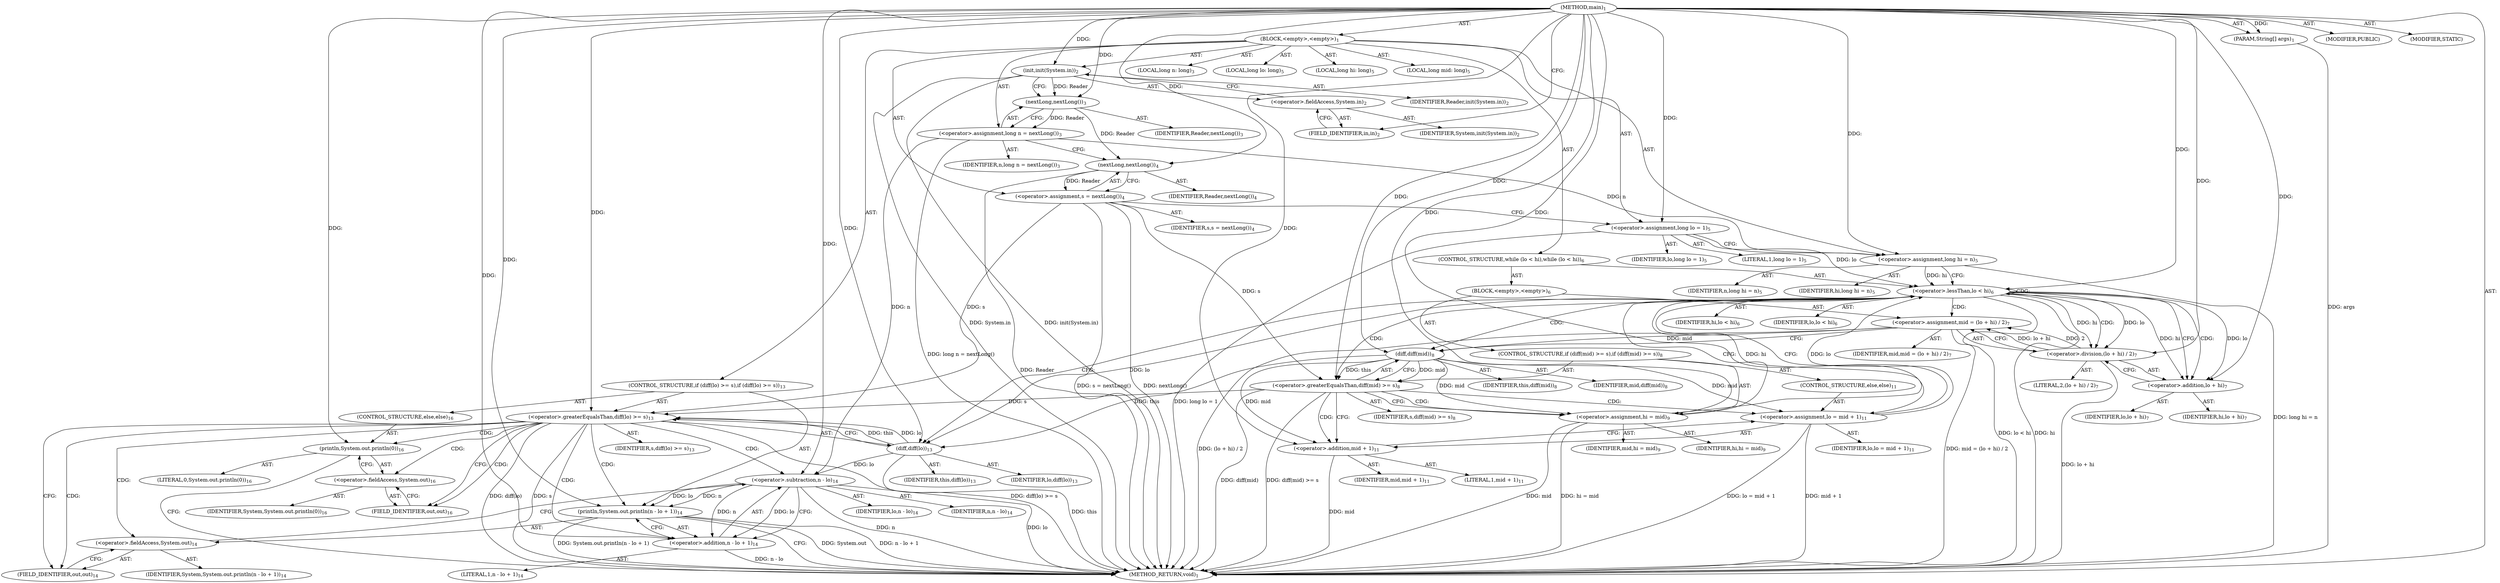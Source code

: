 digraph "main" {  
"17" [label = <(METHOD,main)<SUB>1</SUB>> ]
"18" [label = <(PARAM,String[] args)<SUB>1</SUB>> ]
"19" [label = <(BLOCK,&lt;empty&gt;,&lt;empty&gt;)<SUB>1</SUB>> ]
"20" [label = <(init,init(System.in))<SUB>2</SUB>> ]
"21" [label = <(IDENTIFIER,Reader,init(System.in))<SUB>2</SUB>> ]
"22" [label = <(&lt;operator&gt;.fieldAccess,System.in)<SUB>2</SUB>> ]
"23" [label = <(IDENTIFIER,System,init(System.in))<SUB>2</SUB>> ]
"24" [label = <(FIELD_IDENTIFIER,in,in)<SUB>2</SUB>> ]
"25" [label = <(LOCAL,long n: long)<SUB>3</SUB>> ]
"26" [label = <(&lt;operator&gt;.assignment,long n = nextLong())<SUB>3</SUB>> ]
"27" [label = <(IDENTIFIER,n,long n = nextLong())<SUB>3</SUB>> ]
"28" [label = <(nextLong,nextLong())<SUB>3</SUB>> ]
"29" [label = <(IDENTIFIER,Reader,nextLong())<SUB>3</SUB>> ]
"30" [label = <(&lt;operator&gt;.assignment,s = nextLong())<SUB>4</SUB>> ]
"31" [label = <(IDENTIFIER,s,s = nextLong())<SUB>4</SUB>> ]
"32" [label = <(nextLong,nextLong())<SUB>4</SUB>> ]
"33" [label = <(IDENTIFIER,Reader,nextLong())<SUB>4</SUB>> ]
"34" [label = <(LOCAL,long lo: long)<SUB>5</SUB>> ]
"35" [label = <(LOCAL,long hi: long)<SUB>5</SUB>> ]
"36" [label = <(LOCAL,long mid: long)<SUB>5</SUB>> ]
"37" [label = <(&lt;operator&gt;.assignment,long lo = 1)<SUB>5</SUB>> ]
"38" [label = <(IDENTIFIER,lo,long lo = 1)<SUB>5</SUB>> ]
"39" [label = <(LITERAL,1,long lo = 1)<SUB>5</SUB>> ]
"40" [label = <(&lt;operator&gt;.assignment,long hi = n)<SUB>5</SUB>> ]
"41" [label = <(IDENTIFIER,hi,long hi = n)<SUB>5</SUB>> ]
"42" [label = <(IDENTIFIER,n,long hi = n)<SUB>5</SUB>> ]
"43" [label = <(CONTROL_STRUCTURE,while (lo &lt; hi),while (lo &lt; hi))<SUB>6</SUB>> ]
"44" [label = <(&lt;operator&gt;.lessThan,lo &lt; hi)<SUB>6</SUB>> ]
"45" [label = <(IDENTIFIER,lo,lo &lt; hi)<SUB>6</SUB>> ]
"46" [label = <(IDENTIFIER,hi,lo &lt; hi)<SUB>6</SUB>> ]
"47" [label = <(BLOCK,&lt;empty&gt;,&lt;empty&gt;)<SUB>6</SUB>> ]
"48" [label = <(&lt;operator&gt;.assignment,mid = (lo + hi) / 2)<SUB>7</SUB>> ]
"49" [label = <(IDENTIFIER,mid,mid = (lo + hi) / 2)<SUB>7</SUB>> ]
"50" [label = <(&lt;operator&gt;.division,(lo + hi) / 2)<SUB>7</SUB>> ]
"51" [label = <(&lt;operator&gt;.addition,lo + hi)<SUB>7</SUB>> ]
"52" [label = <(IDENTIFIER,lo,lo + hi)<SUB>7</SUB>> ]
"53" [label = <(IDENTIFIER,hi,lo + hi)<SUB>7</SUB>> ]
"54" [label = <(LITERAL,2,(lo + hi) / 2)<SUB>7</SUB>> ]
"55" [label = <(CONTROL_STRUCTURE,if (diff(mid) &gt;= s),if (diff(mid) &gt;= s))<SUB>8</SUB>> ]
"56" [label = <(&lt;operator&gt;.greaterEqualsThan,diff(mid) &gt;= s)<SUB>8</SUB>> ]
"57" [label = <(diff,diff(mid))<SUB>8</SUB>> ]
"58" [label = <(IDENTIFIER,this,diff(mid))<SUB>8</SUB>> ]
"59" [label = <(IDENTIFIER,mid,diff(mid))<SUB>8</SUB>> ]
"60" [label = <(IDENTIFIER,s,diff(mid) &gt;= s)<SUB>8</SUB>> ]
"61" [label = <(&lt;operator&gt;.assignment,hi = mid)<SUB>9</SUB>> ]
"62" [label = <(IDENTIFIER,hi,hi = mid)<SUB>9</SUB>> ]
"63" [label = <(IDENTIFIER,mid,hi = mid)<SUB>9</SUB>> ]
"64" [label = <(CONTROL_STRUCTURE,else,else)<SUB>11</SUB>> ]
"65" [label = <(&lt;operator&gt;.assignment,lo = mid + 1)<SUB>11</SUB>> ]
"66" [label = <(IDENTIFIER,lo,lo = mid + 1)<SUB>11</SUB>> ]
"67" [label = <(&lt;operator&gt;.addition,mid + 1)<SUB>11</SUB>> ]
"68" [label = <(IDENTIFIER,mid,mid + 1)<SUB>11</SUB>> ]
"69" [label = <(LITERAL,1,mid + 1)<SUB>11</SUB>> ]
"70" [label = <(CONTROL_STRUCTURE,if (diff(lo) &gt;= s),if (diff(lo) &gt;= s))<SUB>13</SUB>> ]
"71" [label = <(&lt;operator&gt;.greaterEqualsThan,diff(lo) &gt;= s)<SUB>13</SUB>> ]
"72" [label = <(diff,diff(lo))<SUB>13</SUB>> ]
"73" [label = <(IDENTIFIER,this,diff(lo))<SUB>13</SUB>> ]
"74" [label = <(IDENTIFIER,lo,diff(lo))<SUB>13</SUB>> ]
"75" [label = <(IDENTIFIER,s,diff(lo) &gt;= s)<SUB>13</SUB>> ]
"76" [label = <(println,System.out.println(n - lo + 1))<SUB>14</SUB>> ]
"77" [label = <(&lt;operator&gt;.fieldAccess,System.out)<SUB>14</SUB>> ]
"78" [label = <(IDENTIFIER,System,System.out.println(n - lo + 1))<SUB>14</SUB>> ]
"79" [label = <(FIELD_IDENTIFIER,out,out)<SUB>14</SUB>> ]
"80" [label = <(&lt;operator&gt;.addition,n - lo + 1)<SUB>14</SUB>> ]
"81" [label = <(&lt;operator&gt;.subtraction,n - lo)<SUB>14</SUB>> ]
"82" [label = <(IDENTIFIER,n,n - lo)<SUB>14</SUB>> ]
"83" [label = <(IDENTIFIER,lo,n - lo)<SUB>14</SUB>> ]
"84" [label = <(LITERAL,1,n - lo + 1)<SUB>14</SUB>> ]
"85" [label = <(CONTROL_STRUCTURE,else,else)<SUB>16</SUB>> ]
"86" [label = <(println,System.out.println(0))<SUB>16</SUB>> ]
"87" [label = <(&lt;operator&gt;.fieldAccess,System.out)<SUB>16</SUB>> ]
"88" [label = <(IDENTIFIER,System,System.out.println(0))<SUB>16</SUB>> ]
"89" [label = <(FIELD_IDENTIFIER,out,out)<SUB>16</SUB>> ]
"90" [label = <(LITERAL,0,System.out.println(0))<SUB>16</SUB>> ]
"91" [label = <(MODIFIER,PUBLIC)> ]
"92" [label = <(MODIFIER,STATIC)> ]
"93" [label = <(METHOD_RETURN,void)<SUB>1</SUB>> ]
  "17" -> "18"  [ label = "AST: "] 
  "17" -> "19"  [ label = "AST: "] 
  "17" -> "91"  [ label = "AST: "] 
  "17" -> "92"  [ label = "AST: "] 
  "17" -> "93"  [ label = "AST: "] 
  "19" -> "20"  [ label = "AST: "] 
  "19" -> "25"  [ label = "AST: "] 
  "19" -> "26"  [ label = "AST: "] 
  "19" -> "30"  [ label = "AST: "] 
  "19" -> "34"  [ label = "AST: "] 
  "19" -> "35"  [ label = "AST: "] 
  "19" -> "36"  [ label = "AST: "] 
  "19" -> "37"  [ label = "AST: "] 
  "19" -> "40"  [ label = "AST: "] 
  "19" -> "43"  [ label = "AST: "] 
  "19" -> "70"  [ label = "AST: "] 
  "20" -> "21"  [ label = "AST: "] 
  "20" -> "22"  [ label = "AST: "] 
  "22" -> "23"  [ label = "AST: "] 
  "22" -> "24"  [ label = "AST: "] 
  "26" -> "27"  [ label = "AST: "] 
  "26" -> "28"  [ label = "AST: "] 
  "28" -> "29"  [ label = "AST: "] 
  "30" -> "31"  [ label = "AST: "] 
  "30" -> "32"  [ label = "AST: "] 
  "32" -> "33"  [ label = "AST: "] 
  "37" -> "38"  [ label = "AST: "] 
  "37" -> "39"  [ label = "AST: "] 
  "40" -> "41"  [ label = "AST: "] 
  "40" -> "42"  [ label = "AST: "] 
  "43" -> "44"  [ label = "AST: "] 
  "43" -> "47"  [ label = "AST: "] 
  "44" -> "45"  [ label = "AST: "] 
  "44" -> "46"  [ label = "AST: "] 
  "47" -> "48"  [ label = "AST: "] 
  "47" -> "55"  [ label = "AST: "] 
  "48" -> "49"  [ label = "AST: "] 
  "48" -> "50"  [ label = "AST: "] 
  "50" -> "51"  [ label = "AST: "] 
  "50" -> "54"  [ label = "AST: "] 
  "51" -> "52"  [ label = "AST: "] 
  "51" -> "53"  [ label = "AST: "] 
  "55" -> "56"  [ label = "AST: "] 
  "55" -> "61"  [ label = "AST: "] 
  "55" -> "64"  [ label = "AST: "] 
  "56" -> "57"  [ label = "AST: "] 
  "56" -> "60"  [ label = "AST: "] 
  "57" -> "58"  [ label = "AST: "] 
  "57" -> "59"  [ label = "AST: "] 
  "61" -> "62"  [ label = "AST: "] 
  "61" -> "63"  [ label = "AST: "] 
  "64" -> "65"  [ label = "AST: "] 
  "65" -> "66"  [ label = "AST: "] 
  "65" -> "67"  [ label = "AST: "] 
  "67" -> "68"  [ label = "AST: "] 
  "67" -> "69"  [ label = "AST: "] 
  "70" -> "71"  [ label = "AST: "] 
  "70" -> "76"  [ label = "AST: "] 
  "70" -> "85"  [ label = "AST: "] 
  "71" -> "72"  [ label = "AST: "] 
  "71" -> "75"  [ label = "AST: "] 
  "72" -> "73"  [ label = "AST: "] 
  "72" -> "74"  [ label = "AST: "] 
  "76" -> "77"  [ label = "AST: "] 
  "76" -> "80"  [ label = "AST: "] 
  "77" -> "78"  [ label = "AST: "] 
  "77" -> "79"  [ label = "AST: "] 
  "80" -> "81"  [ label = "AST: "] 
  "80" -> "84"  [ label = "AST: "] 
  "81" -> "82"  [ label = "AST: "] 
  "81" -> "83"  [ label = "AST: "] 
  "85" -> "86"  [ label = "AST: "] 
  "86" -> "87"  [ label = "AST: "] 
  "86" -> "90"  [ label = "AST: "] 
  "87" -> "88"  [ label = "AST: "] 
  "87" -> "89"  [ label = "AST: "] 
  "20" -> "28"  [ label = "CFG: "] 
  "26" -> "32"  [ label = "CFG: "] 
  "30" -> "37"  [ label = "CFG: "] 
  "37" -> "40"  [ label = "CFG: "] 
  "40" -> "44"  [ label = "CFG: "] 
  "22" -> "20"  [ label = "CFG: "] 
  "28" -> "26"  [ label = "CFG: "] 
  "32" -> "30"  [ label = "CFG: "] 
  "44" -> "51"  [ label = "CFG: "] 
  "44" -> "72"  [ label = "CFG: "] 
  "71" -> "79"  [ label = "CFG: "] 
  "71" -> "89"  [ label = "CFG: "] 
  "76" -> "93"  [ label = "CFG: "] 
  "24" -> "22"  [ label = "CFG: "] 
  "48" -> "57"  [ label = "CFG: "] 
  "72" -> "71"  [ label = "CFG: "] 
  "77" -> "81"  [ label = "CFG: "] 
  "80" -> "76"  [ label = "CFG: "] 
  "86" -> "93"  [ label = "CFG: "] 
  "50" -> "48"  [ label = "CFG: "] 
  "56" -> "61"  [ label = "CFG: "] 
  "56" -> "67"  [ label = "CFG: "] 
  "61" -> "44"  [ label = "CFG: "] 
  "79" -> "77"  [ label = "CFG: "] 
  "81" -> "80"  [ label = "CFG: "] 
  "87" -> "86"  [ label = "CFG: "] 
  "51" -> "50"  [ label = "CFG: "] 
  "57" -> "56"  [ label = "CFG: "] 
  "65" -> "44"  [ label = "CFG: "] 
  "89" -> "87"  [ label = "CFG: "] 
  "67" -> "65"  [ label = "CFG: "] 
  "17" -> "24"  [ label = "CFG: "] 
  "18" -> "93"  [ label = "DDG: args"] 
  "20" -> "93"  [ label = "DDG: System.in"] 
  "20" -> "93"  [ label = "DDG: init(System.in)"] 
  "26" -> "93"  [ label = "DDG: long n = nextLong()"] 
  "32" -> "93"  [ label = "DDG: Reader"] 
  "30" -> "93"  [ label = "DDG: nextLong()"] 
  "30" -> "93"  [ label = "DDG: s = nextLong()"] 
  "37" -> "93"  [ label = "DDG: long lo = 1"] 
  "40" -> "93"  [ label = "DDG: long hi = n"] 
  "44" -> "93"  [ label = "DDG: hi"] 
  "44" -> "93"  [ label = "DDG: lo &lt; hi"] 
  "72" -> "93"  [ label = "DDG: this"] 
  "71" -> "93"  [ label = "DDG: diff(lo)"] 
  "71" -> "93"  [ label = "DDG: s"] 
  "71" -> "93"  [ label = "DDG: diff(lo) &gt;= s"] 
  "76" -> "93"  [ label = "DDG: System.out"] 
  "81" -> "93"  [ label = "DDG: n"] 
  "81" -> "93"  [ label = "DDG: lo"] 
  "80" -> "93"  [ label = "DDG: n - lo"] 
  "76" -> "93"  [ label = "DDG: n - lo + 1"] 
  "76" -> "93"  [ label = "DDG: System.out.println(n - lo + 1)"] 
  "50" -> "93"  [ label = "DDG: lo + hi"] 
  "48" -> "93"  [ label = "DDG: (lo + hi) / 2"] 
  "48" -> "93"  [ label = "DDG: mid = (lo + hi) / 2"] 
  "56" -> "93"  [ label = "DDG: diff(mid)"] 
  "56" -> "93"  [ label = "DDG: diff(mid) &gt;= s"] 
  "67" -> "93"  [ label = "DDG: mid"] 
  "65" -> "93"  [ label = "DDG: mid + 1"] 
  "65" -> "93"  [ label = "DDG: lo = mid + 1"] 
  "61" -> "93"  [ label = "DDG: mid"] 
  "61" -> "93"  [ label = "DDG: hi = mid"] 
  "17" -> "18"  [ label = "DDG: "] 
  "28" -> "26"  [ label = "DDG: Reader"] 
  "32" -> "30"  [ label = "DDG: Reader"] 
  "17" -> "37"  [ label = "DDG: "] 
  "26" -> "40"  [ label = "DDG: n"] 
  "17" -> "40"  [ label = "DDG: "] 
  "17" -> "20"  [ label = "DDG: "] 
  "20" -> "28"  [ label = "DDG: Reader"] 
  "17" -> "28"  [ label = "DDG: "] 
  "28" -> "32"  [ label = "DDG: Reader"] 
  "17" -> "32"  [ label = "DDG: "] 
  "37" -> "44"  [ label = "DDG: lo"] 
  "65" -> "44"  [ label = "DDG: lo"] 
  "17" -> "44"  [ label = "DDG: "] 
  "40" -> "44"  [ label = "DDG: hi"] 
  "61" -> "44"  [ label = "DDG: hi"] 
  "50" -> "48"  [ label = "DDG: lo + hi"] 
  "50" -> "48"  [ label = "DDG: 2"] 
  "72" -> "71"  [ label = "DDG: this"] 
  "72" -> "71"  [ label = "DDG: lo"] 
  "30" -> "71"  [ label = "DDG: s"] 
  "56" -> "71"  [ label = "DDG: s"] 
  "17" -> "71"  [ label = "DDG: "] 
  "81" -> "76"  [ label = "DDG: n"] 
  "81" -> "76"  [ label = "DDG: lo"] 
  "17" -> "76"  [ label = "DDG: "] 
  "57" -> "61"  [ label = "DDG: mid"] 
  "17" -> "61"  [ label = "DDG: "] 
  "57" -> "72"  [ label = "DDG: this"] 
  "17" -> "72"  [ label = "DDG: "] 
  "44" -> "72"  [ label = "DDG: lo"] 
  "81" -> "80"  [ label = "DDG: n"] 
  "81" -> "80"  [ label = "DDG: lo"] 
  "17" -> "80"  [ label = "DDG: "] 
  "17" -> "86"  [ label = "DDG: "] 
  "44" -> "50"  [ label = "DDG: lo"] 
  "17" -> "50"  [ label = "DDG: "] 
  "44" -> "50"  [ label = "DDG: hi"] 
  "57" -> "56"  [ label = "DDG: this"] 
  "57" -> "56"  [ label = "DDG: mid"] 
  "30" -> "56"  [ label = "DDG: s"] 
  "17" -> "56"  [ label = "DDG: "] 
  "57" -> "65"  [ label = "DDG: mid"] 
  "17" -> "65"  [ label = "DDG: "] 
  "17" -> "81"  [ label = "DDG: "] 
  "26" -> "81"  [ label = "DDG: n"] 
  "72" -> "81"  [ label = "DDG: lo"] 
  "44" -> "51"  [ label = "DDG: lo"] 
  "17" -> "51"  [ label = "DDG: "] 
  "44" -> "51"  [ label = "DDG: hi"] 
  "17" -> "57"  [ label = "DDG: "] 
  "48" -> "57"  [ label = "DDG: mid"] 
  "57" -> "67"  [ label = "DDG: mid"] 
  "17" -> "67"  [ label = "DDG: "] 
  "44" -> "48"  [ label = "CDG: "] 
  "44" -> "51"  [ label = "CDG: "] 
  "44" -> "57"  [ label = "CDG: "] 
  "44" -> "56"  [ label = "CDG: "] 
  "44" -> "50"  [ label = "CDG: "] 
  "44" -> "44"  [ label = "CDG: "] 
  "71" -> "80"  [ label = "CDG: "] 
  "71" -> "77"  [ label = "CDG: "] 
  "71" -> "89"  [ label = "CDG: "] 
  "71" -> "81"  [ label = "CDG: "] 
  "71" -> "76"  [ label = "CDG: "] 
  "71" -> "87"  [ label = "CDG: "] 
  "71" -> "79"  [ label = "CDG: "] 
  "71" -> "86"  [ label = "CDG: "] 
  "56" -> "61"  [ label = "CDG: "] 
  "56" -> "67"  [ label = "CDG: "] 
  "56" -> "65"  [ label = "CDG: "] 
}
